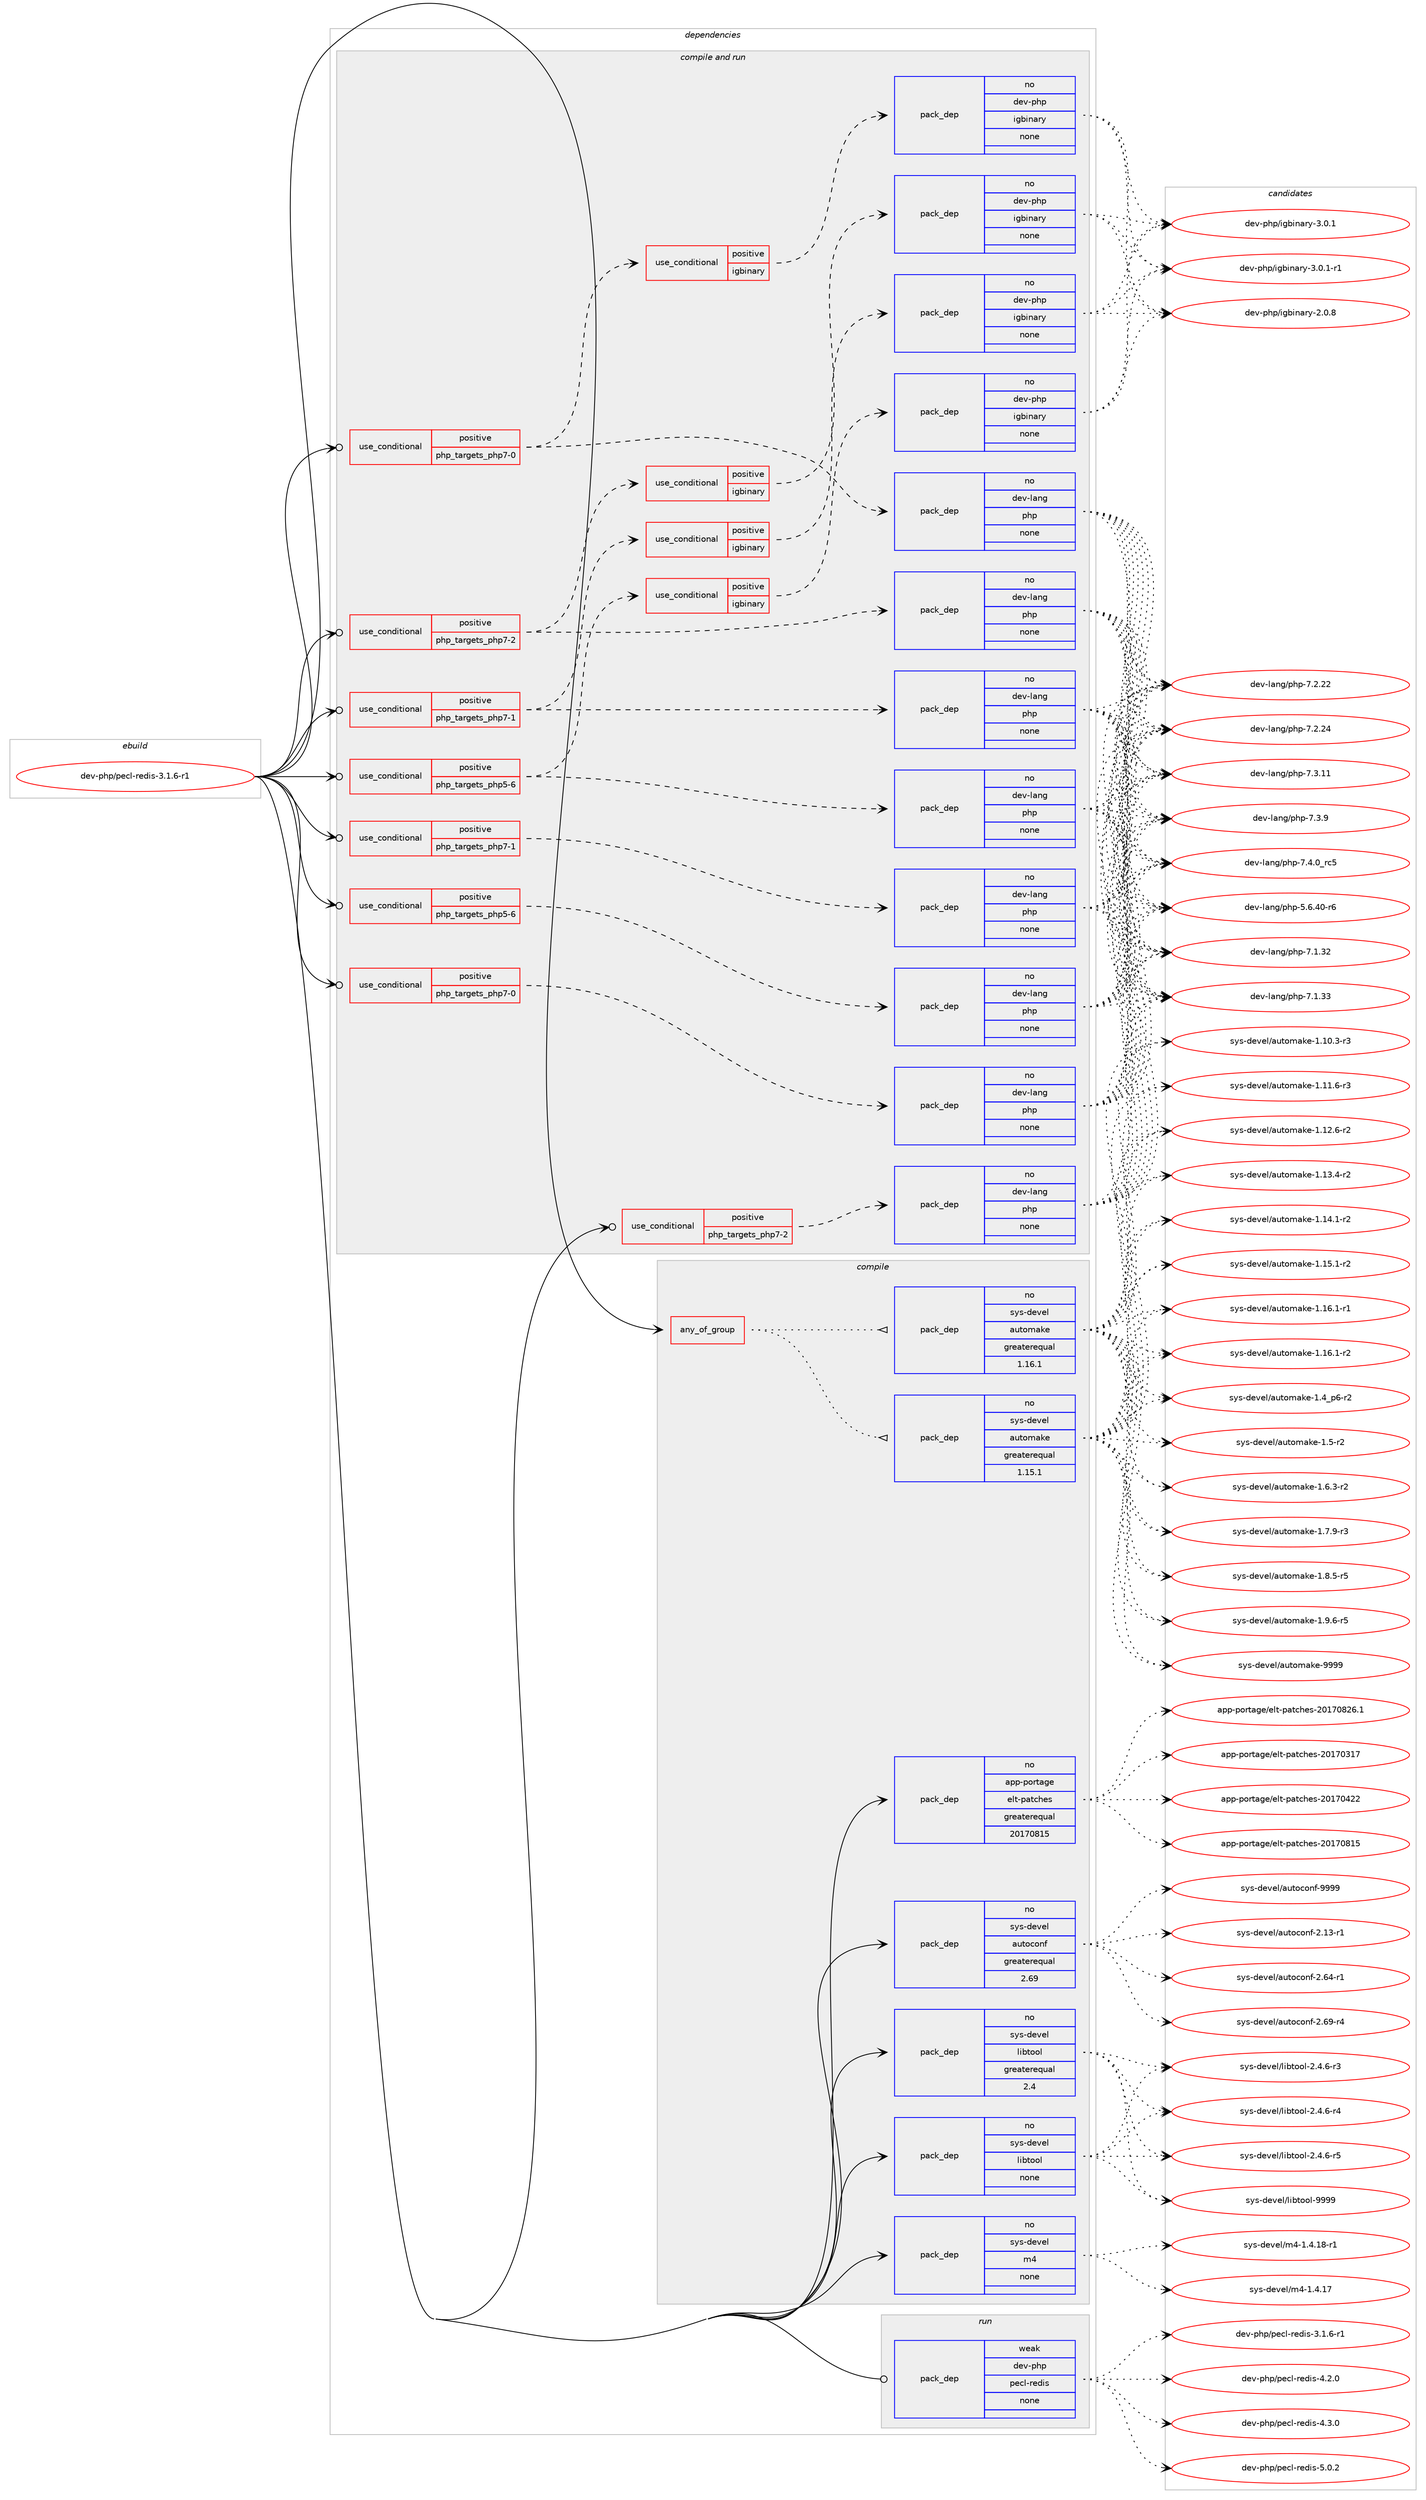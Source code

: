digraph prolog {

# *************
# Graph options
# *************

newrank=true;
concentrate=true;
compound=true;
graph [rankdir=LR,fontname=Helvetica,fontsize=10,ranksep=1.5];#, ranksep=2.5, nodesep=0.2];
edge  [arrowhead=vee];
node  [fontname=Helvetica,fontsize=10];

# **********
# The ebuild
# **********

subgraph cluster_leftcol {
color=gray;
rank=same;
label=<<i>ebuild</i>>;
id [label="dev-php/pecl-redis-3.1.6-r1", color=red, width=4, href="../dev-php/pecl-redis-3.1.6-r1.svg"];
}

# ****************
# The dependencies
# ****************

subgraph cluster_midcol {
color=gray;
label=<<i>dependencies</i>>;
subgraph cluster_compile {
fillcolor="#eeeeee";
style=filled;
label=<<i>compile</i>>;
subgraph any11368 {
dependency590952 [label=<<TABLE BORDER="0" CELLBORDER="1" CELLSPACING="0" CELLPADDING="4"><TR><TD CELLPADDING="10">any_of_group</TD></TR></TABLE>>, shape=none, color=red];subgraph pack444050 {
dependency590953 [label=<<TABLE BORDER="0" CELLBORDER="1" CELLSPACING="0" CELLPADDING="4" WIDTH="220"><TR><TD ROWSPAN="6" CELLPADDING="30">pack_dep</TD></TR><TR><TD WIDTH="110">no</TD></TR><TR><TD>sys-devel</TD></TR><TR><TD>automake</TD></TR><TR><TD>greaterequal</TD></TR><TR><TD>1.16.1</TD></TR></TABLE>>, shape=none, color=blue];
}
dependency590952:e -> dependency590953:w [weight=20,style="dotted",arrowhead="oinv"];
subgraph pack444051 {
dependency590954 [label=<<TABLE BORDER="0" CELLBORDER="1" CELLSPACING="0" CELLPADDING="4" WIDTH="220"><TR><TD ROWSPAN="6" CELLPADDING="30">pack_dep</TD></TR><TR><TD WIDTH="110">no</TD></TR><TR><TD>sys-devel</TD></TR><TR><TD>automake</TD></TR><TR><TD>greaterequal</TD></TR><TR><TD>1.15.1</TD></TR></TABLE>>, shape=none, color=blue];
}
dependency590952:e -> dependency590954:w [weight=20,style="dotted",arrowhead="oinv"];
}
id:e -> dependency590952:w [weight=20,style="solid",arrowhead="vee"];
subgraph pack444052 {
dependency590955 [label=<<TABLE BORDER="0" CELLBORDER="1" CELLSPACING="0" CELLPADDING="4" WIDTH="220"><TR><TD ROWSPAN="6" CELLPADDING="30">pack_dep</TD></TR><TR><TD WIDTH="110">no</TD></TR><TR><TD>app-portage</TD></TR><TR><TD>elt-patches</TD></TR><TR><TD>greaterequal</TD></TR><TR><TD>20170815</TD></TR></TABLE>>, shape=none, color=blue];
}
id:e -> dependency590955:w [weight=20,style="solid",arrowhead="vee"];
subgraph pack444053 {
dependency590956 [label=<<TABLE BORDER="0" CELLBORDER="1" CELLSPACING="0" CELLPADDING="4" WIDTH="220"><TR><TD ROWSPAN="6" CELLPADDING="30">pack_dep</TD></TR><TR><TD WIDTH="110">no</TD></TR><TR><TD>sys-devel</TD></TR><TR><TD>autoconf</TD></TR><TR><TD>greaterequal</TD></TR><TR><TD>2.69</TD></TR></TABLE>>, shape=none, color=blue];
}
id:e -> dependency590956:w [weight=20,style="solid",arrowhead="vee"];
subgraph pack444054 {
dependency590957 [label=<<TABLE BORDER="0" CELLBORDER="1" CELLSPACING="0" CELLPADDING="4" WIDTH="220"><TR><TD ROWSPAN="6" CELLPADDING="30">pack_dep</TD></TR><TR><TD WIDTH="110">no</TD></TR><TR><TD>sys-devel</TD></TR><TR><TD>libtool</TD></TR><TR><TD>greaterequal</TD></TR><TR><TD>2.4</TD></TR></TABLE>>, shape=none, color=blue];
}
id:e -> dependency590957:w [weight=20,style="solid",arrowhead="vee"];
subgraph pack444055 {
dependency590958 [label=<<TABLE BORDER="0" CELLBORDER="1" CELLSPACING="0" CELLPADDING="4" WIDTH="220"><TR><TD ROWSPAN="6" CELLPADDING="30">pack_dep</TD></TR><TR><TD WIDTH="110">no</TD></TR><TR><TD>sys-devel</TD></TR><TR><TD>libtool</TD></TR><TR><TD>none</TD></TR><TR><TD></TD></TR></TABLE>>, shape=none, color=blue];
}
id:e -> dependency590958:w [weight=20,style="solid",arrowhead="vee"];
subgraph pack444056 {
dependency590959 [label=<<TABLE BORDER="0" CELLBORDER="1" CELLSPACING="0" CELLPADDING="4" WIDTH="220"><TR><TD ROWSPAN="6" CELLPADDING="30">pack_dep</TD></TR><TR><TD WIDTH="110">no</TD></TR><TR><TD>sys-devel</TD></TR><TR><TD>m4</TD></TR><TR><TD>none</TD></TR><TR><TD></TD></TR></TABLE>>, shape=none, color=blue];
}
id:e -> dependency590959:w [weight=20,style="solid",arrowhead="vee"];
}
subgraph cluster_compileandrun {
fillcolor="#eeeeee";
style=filled;
label=<<i>compile and run</i>>;
subgraph cond135169 {
dependency590960 [label=<<TABLE BORDER="0" CELLBORDER="1" CELLSPACING="0" CELLPADDING="4"><TR><TD ROWSPAN="3" CELLPADDING="10">use_conditional</TD></TR><TR><TD>positive</TD></TR><TR><TD>php_targets_php5-6</TD></TR></TABLE>>, shape=none, color=red];
subgraph pack444057 {
dependency590961 [label=<<TABLE BORDER="0" CELLBORDER="1" CELLSPACING="0" CELLPADDING="4" WIDTH="220"><TR><TD ROWSPAN="6" CELLPADDING="30">pack_dep</TD></TR><TR><TD WIDTH="110">no</TD></TR><TR><TD>dev-lang</TD></TR><TR><TD>php</TD></TR><TR><TD>none</TD></TR><TR><TD></TD></TR></TABLE>>, shape=none, color=blue];
}
dependency590960:e -> dependency590961:w [weight=20,style="dashed",arrowhead="vee"];
}
id:e -> dependency590960:w [weight=20,style="solid",arrowhead="odotvee"];
subgraph cond135170 {
dependency590962 [label=<<TABLE BORDER="0" CELLBORDER="1" CELLSPACING="0" CELLPADDING="4"><TR><TD ROWSPAN="3" CELLPADDING="10">use_conditional</TD></TR><TR><TD>positive</TD></TR><TR><TD>php_targets_php5-6</TD></TR></TABLE>>, shape=none, color=red];
subgraph pack444058 {
dependency590963 [label=<<TABLE BORDER="0" CELLBORDER="1" CELLSPACING="0" CELLPADDING="4" WIDTH="220"><TR><TD ROWSPAN="6" CELLPADDING="30">pack_dep</TD></TR><TR><TD WIDTH="110">no</TD></TR><TR><TD>dev-lang</TD></TR><TR><TD>php</TD></TR><TR><TD>none</TD></TR><TR><TD></TD></TR></TABLE>>, shape=none, color=blue];
}
dependency590962:e -> dependency590963:w [weight=20,style="dashed",arrowhead="vee"];
subgraph cond135171 {
dependency590964 [label=<<TABLE BORDER="0" CELLBORDER="1" CELLSPACING="0" CELLPADDING="4"><TR><TD ROWSPAN="3" CELLPADDING="10">use_conditional</TD></TR><TR><TD>positive</TD></TR><TR><TD>igbinary</TD></TR></TABLE>>, shape=none, color=red];
subgraph pack444059 {
dependency590965 [label=<<TABLE BORDER="0" CELLBORDER="1" CELLSPACING="0" CELLPADDING="4" WIDTH="220"><TR><TD ROWSPAN="6" CELLPADDING="30">pack_dep</TD></TR><TR><TD WIDTH="110">no</TD></TR><TR><TD>dev-php</TD></TR><TR><TD>igbinary</TD></TR><TR><TD>none</TD></TR><TR><TD></TD></TR></TABLE>>, shape=none, color=blue];
}
dependency590964:e -> dependency590965:w [weight=20,style="dashed",arrowhead="vee"];
}
dependency590962:e -> dependency590964:w [weight=20,style="dashed",arrowhead="vee"];
}
id:e -> dependency590962:w [weight=20,style="solid",arrowhead="odotvee"];
subgraph cond135172 {
dependency590966 [label=<<TABLE BORDER="0" CELLBORDER="1" CELLSPACING="0" CELLPADDING="4"><TR><TD ROWSPAN="3" CELLPADDING="10">use_conditional</TD></TR><TR><TD>positive</TD></TR><TR><TD>php_targets_php7-0</TD></TR></TABLE>>, shape=none, color=red];
subgraph pack444060 {
dependency590967 [label=<<TABLE BORDER="0" CELLBORDER="1" CELLSPACING="0" CELLPADDING="4" WIDTH="220"><TR><TD ROWSPAN="6" CELLPADDING="30">pack_dep</TD></TR><TR><TD WIDTH="110">no</TD></TR><TR><TD>dev-lang</TD></TR><TR><TD>php</TD></TR><TR><TD>none</TD></TR><TR><TD></TD></TR></TABLE>>, shape=none, color=blue];
}
dependency590966:e -> dependency590967:w [weight=20,style="dashed",arrowhead="vee"];
}
id:e -> dependency590966:w [weight=20,style="solid",arrowhead="odotvee"];
subgraph cond135173 {
dependency590968 [label=<<TABLE BORDER="0" CELLBORDER="1" CELLSPACING="0" CELLPADDING="4"><TR><TD ROWSPAN="3" CELLPADDING="10">use_conditional</TD></TR><TR><TD>positive</TD></TR><TR><TD>php_targets_php7-0</TD></TR></TABLE>>, shape=none, color=red];
subgraph pack444061 {
dependency590969 [label=<<TABLE BORDER="0" CELLBORDER="1" CELLSPACING="0" CELLPADDING="4" WIDTH="220"><TR><TD ROWSPAN="6" CELLPADDING="30">pack_dep</TD></TR><TR><TD WIDTH="110">no</TD></TR><TR><TD>dev-lang</TD></TR><TR><TD>php</TD></TR><TR><TD>none</TD></TR><TR><TD></TD></TR></TABLE>>, shape=none, color=blue];
}
dependency590968:e -> dependency590969:w [weight=20,style="dashed",arrowhead="vee"];
subgraph cond135174 {
dependency590970 [label=<<TABLE BORDER="0" CELLBORDER="1" CELLSPACING="0" CELLPADDING="4"><TR><TD ROWSPAN="3" CELLPADDING="10">use_conditional</TD></TR><TR><TD>positive</TD></TR><TR><TD>igbinary</TD></TR></TABLE>>, shape=none, color=red];
subgraph pack444062 {
dependency590971 [label=<<TABLE BORDER="0" CELLBORDER="1" CELLSPACING="0" CELLPADDING="4" WIDTH="220"><TR><TD ROWSPAN="6" CELLPADDING="30">pack_dep</TD></TR><TR><TD WIDTH="110">no</TD></TR><TR><TD>dev-php</TD></TR><TR><TD>igbinary</TD></TR><TR><TD>none</TD></TR><TR><TD></TD></TR></TABLE>>, shape=none, color=blue];
}
dependency590970:e -> dependency590971:w [weight=20,style="dashed",arrowhead="vee"];
}
dependency590968:e -> dependency590970:w [weight=20,style="dashed",arrowhead="vee"];
}
id:e -> dependency590968:w [weight=20,style="solid",arrowhead="odotvee"];
subgraph cond135175 {
dependency590972 [label=<<TABLE BORDER="0" CELLBORDER="1" CELLSPACING="0" CELLPADDING="4"><TR><TD ROWSPAN="3" CELLPADDING="10">use_conditional</TD></TR><TR><TD>positive</TD></TR><TR><TD>php_targets_php7-1</TD></TR></TABLE>>, shape=none, color=red];
subgraph pack444063 {
dependency590973 [label=<<TABLE BORDER="0" CELLBORDER="1" CELLSPACING="0" CELLPADDING="4" WIDTH="220"><TR><TD ROWSPAN="6" CELLPADDING="30">pack_dep</TD></TR><TR><TD WIDTH="110">no</TD></TR><TR><TD>dev-lang</TD></TR><TR><TD>php</TD></TR><TR><TD>none</TD></TR><TR><TD></TD></TR></TABLE>>, shape=none, color=blue];
}
dependency590972:e -> dependency590973:w [weight=20,style="dashed",arrowhead="vee"];
}
id:e -> dependency590972:w [weight=20,style="solid",arrowhead="odotvee"];
subgraph cond135176 {
dependency590974 [label=<<TABLE BORDER="0" CELLBORDER="1" CELLSPACING="0" CELLPADDING="4"><TR><TD ROWSPAN="3" CELLPADDING="10">use_conditional</TD></TR><TR><TD>positive</TD></TR><TR><TD>php_targets_php7-1</TD></TR></TABLE>>, shape=none, color=red];
subgraph pack444064 {
dependency590975 [label=<<TABLE BORDER="0" CELLBORDER="1" CELLSPACING="0" CELLPADDING="4" WIDTH="220"><TR><TD ROWSPAN="6" CELLPADDING="30">pack_dep</TD></TR><TR><TD WIDTH="110">no</TD></TR><TR><TD>dev-lang</TD></TR><TR><TD>php</TD></TR><TR><TD>none</TD></TR><TR><TD></TD></TR></TABLE>>, shape=none, color=blue];
}
dependency590974:e -> dependency590975:w [weight=20,style="dashed",arrowhead="vee"];
subgraph cond135177 {
dependency590976 [label=<<TABLE BORDER="0" CELLBORDER="1" CELLSPACING="0" CELLPADDING="4"><TR><TD ROWSPAN="3" CELLPADDING="10">use_conditional</TD></TR><TR><TD>positive</TD></TR><TR><TD>igbinary</TD></TR></TABLE>>, shape=none, color=red];
subgraph pack444065 {
dependency590977 [label=<<TABLE BORDER="0" CELLBORDER="1" CELLSPACING="0" CELLPADDING="4" WIDTH="220"><TR><TD ROWSPAN="6" CELLPADDING="30">pack_dep</TD></TR><TR><TD WIDTH="110">no</TD></TR><TR><TD>dev-php</TD></TR><TR><TD>igbinary</TD></TR><TR><TD>none</TD></TR><TR><TD></TD></TR></TABLE>>, shape=none, color=blue];
}
dependency590976:e -> dependency590977:w [weight=20,style="dashed",arrowhead="vee"];
}
dependency590974:e -> dependency590976:w [weight=20,style="dashed",arrowhead="vee"];
}
id:e -> dependency590974:w [weight=20,style="solid",arrowhead="odotvee"];
subgraph cond135178 {
dependency590978 [label=<<TABLE BORDER="0" CELLBORDER="1" CELLSPACING="0" CELLPADDING="4"><TR><TD ROWSPAN="3" CELLPADDING="10">use_conditional</TD></TR><TR><TD>positive</TD></TR><TR><TD>php_targets_php7-2</TD></TR></TABLE>>, shape=none, color=red];
subgraph pack444066 {
dependency590979 [label=<<TABLE BORDER="0" CELLBORDER="1" CELLSPACING="0" CELLPADDING="4" WIDTH="220"><TR><TD ROWSPAN="6" CELLPADDING="30">pack_dep</TD></TR><TR><TD WIDTH="110">no</TD></TR><TR><TD>dev-lang</TD></TR><TR><TD>php</TD></TR><TR><TD>none</TD></TR><TR><TD></TD></TR></TABLE>>, shape=none, color=blue];
}
dependency590978:e -> dependency590979:w [weight=20,style="dashed",arrowhead="vee"];
}
id:e -> dependency590978:w [weight=20,style="solid",arrowhead="odotvee"];
subgraph cond135179 {
dependency590980 [label=<<TABLE BORDER="0" CELLBORDER="1" CELLSPACING="0" CELLPADDING="4"><TR><TD ROWSPAN="3" CELLPADDING="10">use_conditional</TD></TR><TR><TD>positive</TD></TR><TR><TD>php_targets_php7-2</TD></TR></TABLE>>, shape=none, color=red];
subgraph pack444067 {
dependency590981 [label=<<TABLE BORDER="0" CELLBORDER="1" CELLSPACING="0" CELLPADDING="4" WIDTH="220"><TR><TD ROWSPAN="6" CELLPADDING="30">pack_dep</TD></TR><TR><TD WIDTH="110">no</TD></TR><TR><TD>dev-lang</TD></TR><TR><TD>php</TD></TR><TR><TD>none</TD></TR><TR><TD></TD></TR></TABLE>>, shape=none, color=blue];
}
dependency590980:e -> dependency590981:w [weight=20,style="dashed",arrowhead="vee"];
subgraph cond135180 {
dependency590982 [label=<<TABLE BORDER="0" CELLBORDER="1" CELLSPACING="0" CELLPADDING="4"><TR><TD ROWSPAN="3" CELLPADDING="10">use_conditional</TD></TR><TR><TD>positive</TD></TR><TR><TD>igbinary</TD></TR></TABLE>>, shape=none, color=red];
subgraph pack444068 {
dependency590983 [label=<<TABLE BORDER="0" CELLBORDER="1" CELLSPACING="0" CELLPADDING="4" WIDTH="220"><TR><TD ROWSPAN="6" CELLPADDING="30">pack_dep</TD></TR><TR><TD WIDTH="110">no</TD></TR><TR><TD>dev-php</TD></TR><TR><TD>igbinary</TD></TR><TR><TD>none</TD></TR><TR><TD></TD></TR></TABLE>>, shape=none, color=blue];
}
dependency590982:e -> dependency590983:w [weight=20,style="dashed",arrowhead="vee"];
}
dependency590980:e -> dependency590982:w [weight=20,style="dashed",arrowhead="vee"];
}
id:e -> dependency590980:w [weight=20,style="solid",arrowhead="odotvee"];
}
subgraph cluster_run {
fillcolor="#eeeeee";
style=filled;
label=<<i>run</i>>;
subgraph pack444069 {
dependency590984 [label=<<TABLE BORDER="0" CELLBORDER="1" CELLSPACING="0" CELLPADDING="4" WIDTH="220"><TR><TD ROWSPAN="6" CELLPADDING="30">pack_dep</TD></TR><TR><TD WIDTH="110">weak</TD></TR><TR><TD>dev-php</TD></TR><TR><TD>pecl-redis</TD></TR><TR><TD>none</TD></TR><TR><TD></TD></TR></TABLE>>, shape=none, color=blue];
}
id:e -> dependency590984:w [weight=20,style="solid",arrowhead="odot"];
}
}

# **************
# The candidates
# **************

subgraph cluster_choices {
rank=same;
color=gray;
label=<<i>candidates</i>>;

subgraph choice444050 {
color=black;
nodesep=1;
choice11512111545100101118101108479711711611110997107101454946494846514511451 [label="sys-devel/automake-1.10.3-r3", color=red, width=4,href="../sys-devel/automake-1.10.3-r3.svg"];
choice11512111545100101118101108479711711611110997107101454946494946544511451 [label="sys-devel/automake-1.11.6-r3", color=red, width=4,href="../sys-devel/automake-1.11.6-r3.svg"];
choice11512111545100101118101108479711711611110997107101454946495046544511450 [label="sys-devel/automake-1.12.6-r2", color=red, width=4,href="../sys-devel/automake-1.12.6-r2.svg"];
choice11512111545100101118101108479711711611110997107101454946495146524511450 [label="sys-devel/automake-1.13.4-r2", color=red, width=4,href="../sys-devel/automake-1.13.4-r2.svg"];
choice11512111545100101118101108479711711611110997107101454946495246494511450 [label="sys-devel/automake-1.14.1-r2", color=red, width=4,href="../sys-devel/automake-1.14.1-r2.svg"];
choice11512111545100101118101108479711711611110997107101454946495346494511450 [label="sys-devel/automake-1.15.1-r2", color=red, width=4,href="../sys-devel/automake-1.15.1-r2.svg"];
choice11512111545100101118101108479711711611110997107101454946495446494511449 [label="sys-devel/automake-1.16.1-r1", color=red, width=4,href="../sys-devel/automake-1.16.1-r1.svg"];
choice11512111545100101118101108479711711611110997107101454946495446494511450 [label="sys-devel/automake-1.16.1-r2", color=red, width=4,href="../sys-devel/automake-1.16.1-r2.svg"];
choice115121115451001011181011084797117116111109971071014549465295112544511450 [label="sys-devel/automake-1.4_p6-r2", color=red, width=4,href="../sys-devel/automake-1.4_p6-r2.svg"];
choice11512111545100101118101108479711711611110997107101454946534511450 [label="sys-devel/automake-1.5-r2", color=red, width=4,href="../sys-devel/automake-1.5-r2.svg"];
choice115121115451001011181011084797117116111109971071014549465446514511450 [label="sys-devel/automake-1.6.3-r2", color=red, width=4,href="../sys-devel/automake-1.6.3-r2.svg"];
choice115121115451001011181011084797117116111109971071014549465546574511451 [label="sys-devel/automake-1.7.9-r3", color=red, width=4,href="../sys-devel/automake-1.7.9-r3.svg"];
choice115121115451001011181011084797117116111109971071014549465646534511453 [label="sys-devel/automake-1.8.5-r5", color=red, width=4,href="../sys-devel/automake-1.8.5-r5.svg"];
choice115121115451001011181011084797117116111109971071014549465746544511453 [label="sys-devel/automake-1.9.6-r5", color=red, width=4,href="../sys-devel/automake-1.9.6-r5.svg"];
choice115121115451001011181011084797117116111109971071014557575757 [label="sys-devel/automake-9999", color=red, width=4,href="../sys-devel/automake-9999.svg"];
dependency590953:e -> choice11512111545100101118101108479711711611110997107101454946494846514511451:w [style=dotted,weight="100"];
dependency590953:e -> choice11512111545100101118101108479711711611110997107101454946494946544511451:w [style=dotted,weight="100"];
dependency590953:e -> choice11512111545100101118101108479711711611110997107101454946495046544511450:w [style=dotted,weight="100"];
dependency590953:e -> choice11512111545100101118101108479711711611110997107101454946495146524511450:w [style=dotted,weight="100"];
dependency590953:e -> choice11512111545100101118101108479711711611110997107101454946495246494511450:w [style=dotted,weight="100"];
dependency590953:e -> choice11512111545100101118101108479711711611110997107101454946495346494511450:w [style=dotted,weight="100"];
dependency590953:e -> choice11512111545100101118101108479711711611110997107101454946495446494511449:w [style=dotted,weight="100"];
dependency590953:e -> choice11512111545100101118101108479711711611110997107101454946495446494511450:w [style=dotted,weight="100"];
dependency590953:e -> choice115121115451001011181011084797117116111109971071014549465295112544511450:w [style=dotted,weight="100"];
dependency590953:e -> choice11512111545100101118101108479711711611110997107101454946534511450:w [style=dotted,weight="100"];
dependency590953:e -> choice115121115451001011181011084797117116111109971071014549465446514511450:w [style=dotted,weight="100"];
dependency590953:e -> choice115121115451001011181011084797117116111109971071014549465546574511451:w [style=dotted,weight="100"];
dependency590953:e -> choice115121115451001011181011084797117116111109971071014549465646534511453:w [style=dotted,weight="100"];
dependency590953:e -> choice115121115451001011181011084797117116111109971071014549465746544511453:w [style=dotted,weight="100"];
dependency590953:e -> choice115121115451001011181011084797117116111109971071014557575757:w [style=dotted,weight="100"];
}
subgraph choice444051 {
color=black;
nodesep=1;
choice11512111545100101118101108479711711611110997107101454946494846514511451 [label="sys-devel/automake-1.10.3-r3", color=red, width=4,href="../sys-devel/automake-1.10.3-r3.svg"];
choice11512111545100101118101108479711711611110997107101454946494946544511451 [label="sys-devel/automake-1.11.6-r3", color=red, width=4,href="../sys-devel/automake-1.11.6-r3.svg"];
choice11512111545100101118101108479711711611110997107101454946495046544511450 [label="sys-devel/automake-1.12.6-r2", color=red, width=4,href="../sys-devel/automake-1.12.6-r2.svg"];
choice11512111545100101118101108479711711611110997107101454946495146524511450 [label="sys-devel/automake-1.13.4-r2", color=red, width=4,href="../sys-devel/automake-1.13.4-r2.svg"];
choice11512111545100101118101108479711711611110997107101454946495246494511450 [label="sys-devel/automake-1.14.1-r2", color=red, width=4,href="../sys-devel/automake-1.14.1-r2.svg"];
choice11512111545100101118101108479711711611110997107101454946495346494511450 [label="sys-devel/automake-1.15.1-r2", color=red, width=4,href="../sys-devel/automake-1.15.1-r2.svg"];
choice11512111545100101118101108479711711611110997107101454946495446494511449 [label="sys-devel/automake-1.16.1-r1", color=red, width=4,href="../sys-devel/automake-1.16.1-r1.svg"];
choice11512111545100101118101108479711711611110997107101454946495446494511450 [label="sys-devel/automake-1.16.1-r2", color=red, width=4,href="../sys-devel/automake-1.16.1-r2.svg"];
choice115121115451001011181011084797117116111109971071014549465295112544511450 [label="sys-devel/automake-1.4_p6-r2", color=red, width=4,href="../sys-devel/automake-1.4_p6-r2.svg"];
choice11512111545100101118101108479711711611110997107101454946534511450 [label="sys-devel/automake-1.5-r2", color=red, width=4,href="../sys-devel/automake-1.5-r2.svg"];
choice115121115451001011181011084797117116111109971071014549465446514511450 [label="sys-devel/automake-1.6.3-r2", color=red, width=4,href="../sys-devel/automake-1.6.3-r2.svg"];
choice115121115451001011181011084797117116111109971071014549465546574511451 [label="sys-devel/automake-1.7.9-r3", color=red, width=4,href="../sys-devel/automake-1.7.9-r3.svg"];
choice115121115451001011181011084797117116111109971071014549465646534511453 [label="sys-devel/automake-1.8.5-r5", color=red, width=4,href="../sys-devel/automake-1.8.5-r5.svg"];
choice115121115451001011181011084797117116111109971071014549465746544511453 [label="sys-devel/automake-1.9.6-r5", color=red, width=4,href="../sys-devel/automake-1.9.6-r5.svg"];
choice115121115451001011181011084797117116111109971071014557575757 [label="sys-devel/automake-9999", color=red, width=4,href="../sys-devel/automake-9999.svg"];
dependency590954:e -> choice11512111545100101118101108479711711611110997107101454946494846514511451:w [style=dotted,weight="100"];
dependency590954:e -> choice11512111545100101118101108479711711611110997107101454946494946544511451:w [style=dotted,weight="100"];
dependency590954:e -> choice11512111545100101118101108479711711611110997107101454946495046544511450:w [style=dotted,weight="100"];
dependency590954:e -> choice11512111545100101118101108479711711611110997107101454946495146524511450:w [style=dotted,weight="100"];
dependency590954:e -> choice11512111545100101118101108479711711611110997107101454946495246494511450:w [style=dotted,weight="100"];
dependency590954:e -> choice11512111545100101118101108479711711611110997107101454946495346494511450:w [style=dotted,weight="100"];
dependency590954:e -> choice11512111545100101118101108479711711611110997107101454946495446494511449:w [style=dotted,weight="100"];
dependency590954:e -> choice11512111545100101118101108479711711611110997107101454946495446494511450:w [style=dotted,weight="100"];
dependency590954:e -> choice115121115451001011181011084797117116111109971071014549465295112544511450:w [style=dotted,weight="100"];
dependency590954:e -> choice11512111545100101118101108479711711611110997107101454946534511450:w [style=dotted,weight="100"];
dependency590954:e -> choice115121115451001011181011084797117116111109971071014549465446514511450:w [style=dotted,weight="100"];
dependency590954:e -> choice115121115451001011181011084797117116111109971071014549465546574511451:w [style=dotted,weight="100"];
dependency590954:e -> choice115121115451001011181011084797117116111109971071014549465646534511453:w [style=dotted,weight="100"];
dependency590954:e -> choice115121115451001011181011084797117116111109971071014549465746544511453:w [style=dotted,weight="100"];
dependency590954:e -> choice115121115451001011181011084797117116111109971071014557575757:w [style=dotted,weight="100"];
}
subgraph choice444052 {
color=black;
nodesep=1;
choice97112112451121111141169710310147101108116451129711699104101115455048495548514955 [label="app-portage/elt-patches-20170317", color=red, width=4,href="../app-portage/elt-patches-20170317.svg"];
choice97112112451121111141169710310147101108116451129711699104101115455048495548525050 [label="app-portage/elt-patches-20170422", color=red, width=4,href="../app-portage/elt-patches-20170422.svg"];
choice97112112451121111141169710310147101108116451129711699104101115455048495548564953 [label="app-portage/elt-patches-20170815", color=red, width=4,href="../app-portage/elt-patches-20170815.svg"];
choice971121124511211111411697103101471011081164511297116991041011154550484955485650544649 [label="app-portage/elt-patches-20170826.1", color=red, width=4,href="../app-portage/elt-patches-20170826.1.svg"];
dependency590955:e -> choice97112112451121111141169710310147101108116451129711699104101115455048495548514955:w [style=dotted,weight="100"];
dependency590955:e -> choice97112112451121111141169710310147101108116451129711699104101115455048495548525050:w [style=dotted,weight="100"];
dependency590955:e -> choice97112112451121111141169710310147101108116451129711699104101115455048495548564953:w [style=dotted,weight="100"];
dependency590955:e -> choice971121124511211111411697103101471011081164511297116991041011154550484955485650544649:w [style=dotted,weight="100"];
}
subgraph choice444053 {
color=black;
nodesep=1;
choice1151211154510010111810110847971171161119911111010245504649514511449 [label="sys-devel/autoconf-2.13-r1", color=red, width=4,href="../sys-devel/autoconf-2.13-r1.svg"];
choice1151211154510010111810110847971171161119911111010245504654524511449 [label="sys-devel/autoconf-2.64-r1", color=red, width=4,href="../sys-devel/autoconf-2.64-r1.svg"];
choice1151211154510010111810110847971171161119911111010245504654574511452 [label="sys-devel/autoconf-2.69-r4", color=red, width=4,href="../sys-devel/autoconf-2.69-r4.svg"];
choice115121115451001011181011084797117116111991111101024557575757 [label="sys-devel/autoconf-9999", color=red, width=4,href="../sys-devel/autoconf-9999.svg"];
dependency590956:e -> choice1151211154510010111810110847971171161119911111010245504649514511449:w [style=dotted,weight="100"];
dependency590956:e -> choice1151211154510010111810110847971171161119911111010245504654524511449:w [style=dotted,weight="100"];
dependency590956:e -> choice1151211154510010111810110847971171161119911111010245504654574511452:w [style=dotted,weight="100"];
dependency590956:e -> choice115121115451001011181011084797117116111991111101024557575757:w [style=dotted,weight="100"];
}
subgraph choice444054 {
color=black;
nodesep=1;
choice1151211154510010111810110847108105981161111111084550465246544511451 [label="sys-devel/libtool-2.4.6-r3", color=red, width=4,href="../sys-devel/libtool-2.4.6-r3.svg"];
choice1151211154510010111810110847108105981161111111084550465246544511452 [label="sys-devel/libtool-2.4.6-r4", color=red, width=4,href="../sys-devel/libtool-2.4.6-r4.svg"];
choice1151211154510010111810110847108105981161111111084550465246544511453 [label="sys-devel/libtool-2.4.6-r5", color=red, width=4,href="../sys-devel/libtool-2.4.6-r5.svg"];
choice1151211154510010111810110847108105981161111111084557575757 [label="sys-devel/libtool-9999", color=red, width=4,href="../sys-devel/libtool-9999.svg"];
dependency590957:e -> choice1151211154510010111810110847108105981161111111084550465246544511451:w [style=dotted,weight="100"];
dependency590957:e -> choice1151211154510010111810110847108105981161111111084550465246544511452:w [style=dotted,weight="100"];
dependency590957:e -> choice1151211154510010111810110847108105981161111111084550465246544511453:w [style=dotted,weight="100"];
dependency590957:e -> choice1151211154510010111810110847108105981161111111084557575757:w [style=dotted,weight="100"];
}
subgraph choice444055 {
color=black;
nodesep=1;
choice1151211154510010111810110847108105981161111111084550465246544511451 [label="sys-devel/libtool-2.4.6-r3", color=red, width=4,href="../sys-devel/libtool-2.4.6-r3.svg"];
choice1151211154510010111810110847108105981161111111084550465246544511452 [label="sys-devel/libtool-2.4.6-r4", color=red, width=4,href="../sys-devel/libtool-2.4.6-r4.svg"];
choice1151211154510010111810110847108105981161111111084550465246544511453 [label="sys-devel/libtool-2.4.6-r5", color=red, width=4,href="../sys-devel/libtool-2.4.6-r5.svg"];
choice1151211154510010111810110847108105981161111111084557575757 [label="sys-devel/libtool-9999", color=red, width=4,href="../sys-devel/libtool-9999.svg"];
dependency590958:e -> choice1151211154510010111810110847108105981161111111084550465246544511451:w [style=dotted,weight="100"];
dependency590958:e -> choice1151211154510010111810110847108105981161111111084550465246544511452:w [style=dotted,weight="100"];
dependency590958:e -> choice1151211154510010111810110847108105981161111111084550465246544511453:w [style=dotted,weight="100"];
dependency590958:e -> choice1151211154510010111810110847108105981161111111084557575757:w [style=dotted,weight="100"];
}
subgraph choice444056 {
color=black;
nodesep=1;
choice11512111545100101118101108471095245494652464955 [label="sys-devel/m4-1.4.17", color=red, width=4,href="../sys-devel/m4-1.4.17.svg"];
choice115121115451001011181011084710952454946524649564511449 [label="sys-devel/m4-1.4.18-r1", color=red, width=4,href="../sys-devel/m4-1.4.18-r1.svg"];
dependency590959:e -> choice11512111545100101118101108471095245494652464955:w [style=dotted,weight="100"];
dependency590959:e -> choice115121115451001011181011084710952454946524649564511449:w [style=dotted,weight="100"];
}
subgraph choice444057 {
color=black;
nodesep=1;
choice100101118451089711010347112104112455346544652484511454 [label="dev-lang/php-5.6.40-r6", color=red, width=4,href="../dev-lang/php-5.6.40-r6.svg"];
choice10010111845108971101034711210411245554649465150 [label="dev-lang/php-7.1.32", color=red, width=4,href="../dev-lang/php-7.1.32.svg"];
choice10010111845108971101034711210411245554649465151 [label="dev-lang/php-7.1.33", color=red, width=4,href="../dev-lang/php-7.1.33.svg"];
choice10010111845108971101034711210411245554650465050 [label="dev-lang/php-7.2.22", color=red, width=4,href="../dev-lang/php-7.2.22.svg"];
choice10010111845108971101034711210411245554650465052 [label="dev-lang/php-7.2.24", color=red, width=4,href="../dev-lang/php-7.2.24.svg"];
choice10010111845108971101034711210411245554651464949 [label="dev-lang/php-7.3.11", color=red, width=4,href="../dev-lang/php-7.3.11.svg"];
choice100101118451089711010347112104112455546514657 [label="dev-lang/php-7.3.9", color=red, width=4,href="../dev-lang/php-7.3.9.svg"];
choice100101118451089711010347112104112455546524648951149953 [label="dev-lang/php-7.4.0_rc5", color=red, width=4,href="../dev-lang/php-7.4.0_rc5.svg"];
dependency590961:e -> choice100101118451089711010347112104112455346544652484511454:w [style=dotted,weight="100"];
dependency590961:e -> choice10010111845108971101034711210411245554649465150:w [style=dotted,weight="100"];
dependency590961:e -> choice10010111845108971101034711210411245554649465151:w [style=dotted,weight="100"];
dependency590961:e -> choice10010111845108971101034711210411245554650465050:w [style=dotted,weight="100"];
dependency590961:e -> choice10010111845108971101034711210411245554650465052:w [style=dotted,weight="100"];
dependency590961:e -> choice10010111845108971101034711210411245554651464949:w [style=dotted,weight="100"];
dependency590961:e -> choice100101118451089711010347112104112455546514657:w [style=dotted,weight="100"];
dependency590961:e -> choice100101118451089711010347112104112455546524648951149953:w [style=dotted,weight="100"];
}
subgraph choice444058 {
color=black;
nodesep=1;
choice100101118451089711010347112104112455346544652484511454 [label="dev-lang/php-5.6.40-r6", color=red, width=4,href="../dev-lang/php-5.6.40-r6.svg"];
choice10010111845108971101034711210411245554649465150 [label="dev-lang/php-7.1.32", color=red, width=4,href="../dev-lang/php-7.1.32.svg"];
choice10010111845108971101034711210411245554649465151 [label="dev-lang/php-7.1.33", color=red, width=4,href="../dev-lang/php-7.1.33.svg"];
choice10010111845108971101034711210411245554650465050 [label="dev-lang/php-7.2.22", color=red, width=4,href="../dev-lang/php-7.2.22.svg"];
choice10010111845108971101034711210411245554650465052 [label="dev-lang/php-7.2.24", color=red, width=4,href="../dev-lang/php-7.2.24.svg"];
choice10010111845108971101034711210411245554651464949 [label="dev-lang/php-7.3.11", color=red, width=4,href="../dev-lang/php-7.3.11.svg"];
choice100101118451089711010347112104112455546514657 [label="dev-lang/php-7.3.9", color=red, width=4,href="../dev-lang/php-7.3.9.svg"];
choice100101118451089711010347112104112455546524648951149953 [label="dev-lang/php-7.4.0_rc5", color=red, width=4,href="../dev-lang/php-7.4.0_rc5.svg"];
dependency590963:e -> choice100101118451089711010347112104112455346544652484511454:w [style=dotted,weight="100"];
dependency590963:e -> choice10010111845108971101034711210411245554649465150:w [style=dotted,weight="100"];
dependency590963:e -> choice10010111845108971101034711210411245554649465151:w [style=dotted,weight="100"];
dependency590963:e -> choice10010111845108971101034711210411245554650465050:w [style=dotted,weight="100"];
dependency590963:e -> choice10010111845108971101034711210411245554650465052:w [style=dotted,weight="100"];
dependency590963:e -> choice10010111845108971101034711210411245554651464949:w [style=dotted,weight="100"];
dependency590963:e -> choice100101118451089711010347112104112455546514657:w [style=dotted,weight="100"];
dependency590963:e -> choice100101118451089711010347112104112455546524648951149953:w [style=dotted,weight="100"];
}
subgraph choice444059 {
color=black;
nodesep=1;
choice10010111845112104112471051039810511097114121455046484656 [label="dev-php/igbinary-2.0.8", color=red, width=4,href="../dev-php/igbinary-2.0.8.svg"];
choice10010111845112104112471051039810511097114121455146484649 [label="dev-php/igbinary-3.0.1", color=red, width=4,href="../dev-php/igbinary-3.0.1.svg"];
choice100101118451121041124710510398105110971141214551464846494511449 [label="dev-php/igbinary-3.0.1-r1", color=red, width=4,href="../dev-php/igbinary-3.0.1-r1.svg"];
dependency590965:e -> choice10010111845112104112471051039810511097114121455046484656:w [style=dotted,weight="100"];
dependency590965:e -> choice10010111845112104112471051039810511097114121455146484649:w [style=dotted,weight="100"];
dependency590965:e -> choice100101118451121041124710510398105110971141214551464846494511449:w [style=dotted,weight="100"];
}
subgraph choice444060 {
color=black;
nodesep=1;
choice100101118451089711010347112104112455346544652484511454 [label="dev-lang/php-5.6.40-r6", color=red, width=4,href="../dev-lang/php-5.6.40-r6.svg"];
choice10010111845108971101034711210411245554649465150 [label="dev-lang/php-7.1.32", color=red, width=4,href="../dev-lang/php-7.1.32.svg"];
choice10010111845108971101034711210411245554649465151 [label="dev-lang/php-7.1.33", color=red, width=4,href="../dev-lang/php-7.1.33.svg"];
choice10010111845108971101034711210411245554650465050 [label="dev-lang/php-7.2.22", color=red, width=4,href="../dev-lang/php-7.2.22.svg"];
choice10010111845108971101034711210411245554650465052 [label="dev-lang/php-7.2.24", color=red, width=4,href="../dev-lang/php-7.2.24.svg"];
choice10010111845108971101034711210411245554651464949 [label="dev-lang/php-7.3.11", color=red, width=4,href="../dev-lang/php-7.3.11.svg"];
choice100101118451089711010347112104112455546514657 [label="dev-lang/php-7.3.9", color=red, width=4,href="../dev-lang/php-7.3.9.svg"];
choice100101118451089711010347112104112455546524648951149953 [label="dev-lang/php-7.4.0_rc5", color=red, width=4,href="../dev-lang/php-7.4.0_rc5.svg"];
dependency590967:e -> choice100101118451089711010347112104112455346544652484511454:w [style=dotted,weight="100"];
dependency590967:e -> choice10010111845108971101034711210411245554649465150:w [style=dotted,weight="100"];
dependency590967:e -> choice10010111845108971101034711210411245554649465151:w [style=dotted,weight="100"];
dependency590967:e -> choice10010111845108971101034711210411245554650465050:w [style=dotted,weight="100"];
dependency590967:e -> choice10010111845108971101034711210411245554650465052:w [style=dotted,weight="100"];
dependency590967:e -> choice10010111845108971101034711210411245554651464949:w [style=dotted,weight="100"];
dependency590967:e -> choice100101118451089711010347112104112455546514657:w [style=dotted,weight="100"];
dependency590967:e -> choice100101118451089711010347112104112455546524648951149953:w [style=dotted,weight="100"];
}
subgraph choice444061 {
color=black;
nodesep=1;
choice100101118451089711010347112104112455346544652484511454 [label="dev-lang/php-5.6.40-r6", color=red, width=4,href="../dev-lang/php-5.6.40-r6.svg"];
choice10010111845108971101034711210411245554649465150 [label="dev-lang/php-7.1.32", color=red, width=4,href="../dev-lang/php-7.1.32.svg"];
choice10010111845108971101034711210411245554649465151 [label="dev-lang/php-7.1.33", color=red, width=4,href="../dev-lang/php-7.1.33.svg"];
choice10010111845108971101034711210411245554650465050 [label="dev-lang/php-7.2.22", color=red, width=4,href="../dev-lang/php-7.2.22.svg"];
choice10010111845108971101034711210411245554650465052 [label="dev-lang/php-7.2.24", color=red, width=4,href="../dev-lang/php-7.2.24.svg"];
choice10010111845108971101034711210411245554651464949 [label="dev-lang/php-7.3.11", color=red, width=4,href="../dev-lang/php-7.3.11.svg"];
choice100101118451089711010347112104112455546514657 [label="dev-lang/php-7.3.9", color=red, width=4,href="../dev-lang/php-7.3.9.svg"];
choice100101118451089711010347112104112455546524648951149953 [label="dev-lang/php-7.4.0_rc5", color=red, width=4,href="../dev-lang/php-7.4.0_rc5.svg"];
dependency590969:e -> choice100101118451089711010347112104112455346544652484511454:w [style=dotted,weight="100"];
dependency590969:e -> choice10010111845108971101034711210411245554649465150:w [style=dotted,weight="100"];
dependency590969:e -> choice10010111845108971101034711210411245554649465151:w [style=dotted,weight="100"];
dependency590969:e -> choice10010111845108971101034711210411245554650465050:w [style=dotted,weight="100"];
dependency590969:e -> choice10010111845108971101034711210411245554650465052:w [style=dotted,weight="100"];
dependency590969:e -> choice10010111845108971101034711210411245554651464949:w [style=dotted,weight="100"];
dependency590969:e -> choice100101118451089711010347112104112455546514657:w [style=dotted,weight="100"];
dependency590969:e -> choice100101118451089711010347112104112455546524648951149953:w [style=dotted,weight="100"];
}
subgraph choice444062 {
color=black;
nodesep=1;
choice10010111845112104112471051039810511097114121455046484656 [label="dev-php/igbinary-2.0.8", color=red, width=4,href="../dev-php/igbinary-2.0.8.svg"];
choice10010111845112104112471051039810511097114121455146484649 [label="dev-php/igbinary-3.0.1", color=red, width=4,href="../dev-php/igbinary-3.0.1.svg"];
choice100101118451121041124710510398105110971141214551464846494511449 [label="dev-php/igbinary-3.0.1-r1", color=red, width=4,href="../dev-php/igbinary-3.0.1-r1.svg"];
dependency590971:e -> choice10010111845112104112471051039810511097114121455046484656:w [style=dotted,weight="100"];
dependency590971:e -> choice10010111845112104112471051039810511097114121455146484649:w [style=dotted,weight="100"];
dependency590971:e -> choice100101118451121041124710510398105110971141214551464846494511449:w [style=dotted,weight="100"];
}
subgraph choice444063 {
color=black;
nodesep=1;
choice100101118451089711010347112104112455346544652484511454 [label="dev-lang/php-5.6.40-r6", color=red, width=4,href="../dev-lang/php-5.6.40-r6.svg"];
choice10010111845108971101034711210411245554649465150 [label="dev-lang/php-7.1.32", color=red, width=4,href="../dev-lang/php-7.1.32.svg"];
choice10010111845108971101034711210411245554649465151 [label="dev-lang/php-7.1.33", color=red, width=4,href="../dev-lang/php-7.1.33.svg"];
choice10010111845108971101034711210411245554650465050 [label="dev-lang/php-7.2.22", color=red, width=4,href="../dev-lang/php-7.2.22.svg"];
choice10010111845108971101034711210411245554650465052 [label="dev-lang/php-7.2.24", color=red, width=4,href="../dev-lang/php-7.2.24.svg"];
choice10010111845108971101034711210411245554651464949 [label="dev-lang/php-7.3.11", color=red, width=4,href="../dev-lang/php-7.3.11.svg"];
choice100101118451089711010347112104112455546514657 [label="dev-lang/php-7.3.9", color=red, width=4,href="../dev-lang/php-7.3.9.svg"];
choice100101118451089711010347112104112455546524648951149953 [label="dev-lang/php-7.4.0_rc5", color=red, width=4,href="../dev-lang/php-7.4.0_rc5.svg"];
dependency590973:e -> choice100101118451089711010347112104112455346544652484511454:w [style=dotted,weight="100"];
dependency590973:e -> choice10010111845108971101034711210411245554649465150:w [style=dotted,weight="100"];
dependency590973:e -> choice10010111845108971101034711210411245554649465151:w [style=dotted,weight="100"];
dependency590973:e -> choice10010111845108971101034711210411245554650465050:w [style=dotted,weight="100"];
dependency590973:e -> choice10010111845108971101034711210411245554650465052:w [style=dotted,weight="100"];
dependency590973:e -> choice10010111845108971101034711210411245554651464949:w [style=dotted,weight="100"];
dependency590973:e -> choice100101118451089711010347112104112455546514657:w [style=dotted,weight="100"];
dependency590973:e -> choice100101118451089711010347112104112455546524648951149953:w [style=dotted,weight="100"];
}
subgraph choice444064 {
color=black;
nodesep=1;
choice100101118451089711010347112104112455346544652484511454 [label="dev-lang/php-5.6.40-r6", color=red, width=4,href="../dev-lang/php-5.6.40-r6.svg"];
choice10010111845108971101034711210411245554649465150 [label="dev-lang/php-7.1.32", color=red, width=4,href="../dev-lang/php-7.1.32.svg"];
choice10010111845108971101034711210411245554649465151 [label="dev-lang/php-7.1.33", color=red, width=4,href="../dev-lang/php-7.1.33.svg"];
choice10010111845108971101034711210411245554650465050 [label="dev-lang/php-7.2.22", color=red, width=4,href="../dev-lang/php-7.2.22.svg"];
choice10010111845108971101034711210411245554650465052 [label="dev-lang/php-7.2.24", color=red, width=4,href="../dev-lang/php-7.2.24.svg"];
choice10010111845108971101034711210411245554651464949 [label="dev-lang/php-7.3.11", color=red, width=4,href="../dev-lang/php-7.3.11.svg"];
choice100101118451089711010347112104112455546514657 [label="dev-lang/php-7.3.9", color=red, width=4,href="../dev-lang/php-7.3.9.svg"];
choice100101118451089711010347112104112455546524648951149953 [label="dev-lang/php-7.4.0_rc5", color=red, width=4,href="../dev-lang/php-7.4.0_rc5.svg"];
dependency590975:e -> choice100101118451089711010347112104112455346544652484511454:w [style=dotted,weight="100"];
dependency590975:e -> choice10010111845108971101034711210411245554649465150:w [style=dotted,weight="100"];
dependency590975:e -> choice10010111845108971101034711210411245554649465151:w [style=dotted,weight="100"];
dependency590975:e -> choice10010111845108971101034711210411245554650465050:w [style=dotted,weight="100"];
dependency590975:e -> choice10010111845108971101034711210411245554650465052:w [style=dotted,weight="100"];
dependency590975:e -> choice10010111845108971101034711210411245554651464949:w [style=dotted,weight="100"];
dependency590975:e -> choice100101118451089711010347112104112455546514657:w [style=dotted,weight="100"];
dependency590975:e -> choice100101118451089711010347112104112455546524648951149953:w [style=dotted,weight="100"];
}
subgraph choice444065 {
color=black;
nodesep=1;
choice10010111845112104112471051039810511097114121455046484656 [label="dev-php/igbinary-2.0.8", color=red, width=4,href="../dev-php/igbinary-2.0.8.svg"];
choice10010111845112104112471051039810511097114121455146484649 [label="dev-php/igbinary-3.0.1", color=red, width=4,href="../dev-php/igbinary-3.0.1.svg"];
choice100101118451121041124710510398105110971141214551464846494511449 [label="dev-php/igbinary-3.0.1-r1", color=red, width=4,href="../dev-php/igbinary-3.0.1-r1.svg"];
dependency590977:e -> choice10010111845112104112471051039810511097114121455046484656:w [style=dotted,weight="100"];
dependency590977:e -> choice10010111845112104112471051039810511097114121455146484649:w [style=dotted,weight="100"];
dependency590977:e -> choice100101118451121041124710510398105110971141214551464846494511449:w [style=dotted,weight="100"];
}
subgraph choice444066 {
color=black;
nodesep=1;
choice100101118451089711010347112104112455346544652484511454 [label="dev-lang/php-5.6.40-r6", color=red, width=4,href="../dev-lang/php-5.6.40-r6.svg"];
choice10010111845108971101034711210411245554649465150 [label="dev-lang/php-7.1.32", color=red, width=4,href="../dev-lang/php-7.1.32.svg"];
choice10010111845108971101034711210411245554649465151 [label="dev-lang/php-7.1.33", color=red, width=4,href="../dev-lang/php-7.1.33.svg"];
choice10010111845108971101034711210411245554650465050 [label="dev-lang/php-7.2.22", color=red, width=4,href="../dev-lang/php-7.2.22.svg"];
choice10010111845108971101034711210411245554650465052 [label="dev-lang/php-7.2.24", color=red, width=4,href="../dev-lang/php-7.2.24.svg"];
choice10010111845108971101034711210411245554651464949 [label="dev-lang/php-7.3.11", color=red, width=4,href="../dev-lang/php-7.3.11.svg"];
choice100101118451089711010347112104112455546514657 [label="dev-lang/php-7.3.9", color=red, width=4,href="../dev-lang/php-7.3.9.svg"];
choice100101118451089711010347112104112455546524648951149953 [label="dev-lang/php-7.4.0_rc5", color=red, width=4,href="../dev-lang/php-7.4.0_rc5.svg"];
dependency590979:e -> choice100101118451089711010347112104112455346544652484511454:w [style=dotted,weight="100"];
dependency590979:e -> choice10010111845108971101034711210411245554649465150:w [style=dotted,weight="100"];
dependency590979:e -> choice10010111845108971101034711210411245554649465151:w [style=dotted,weight="100"];
dependency590979:e -> choice10010111845108971101034711210411245554650465050:w [style=dotted,weight="100"];
dependency590979:e -> choice10010111845108971101034711210411245554650465052:w [style=dotted,weight="100"];
dependency590979:e -> choice10010111845108971101034711210411245554651464949:w [style=dotted,weight="100"];
dependency590979:e -> choice100101118451089711010347112104112455546514657:w [style=dotted,weight="100"];
dependency590979:e -> choice100101118451089711010347112104112455546524648951149953:w [style=dotted,weight="100"];
}
subgraph choice444067 {
color=black;
nodesep=1;
choice100101118451089711010347112104112455346544652484511454 [label="dev-lang/php-5.6.40-r6", color=red, width=4,href="../dev-lang/php-5.6.40-r6.svg"];
choice10010111845108971101034711210411245554649465150 [label="dev-lang/php-7.1.32", color=red, width=4,href="../dev-lang/php-7.1.32.svg"];
choice10010111845108971101034711210411245554649465151 [label="dev-lang/php-7.1.33", color=red, width=4,href="../dev-lang/php-7.1.33.svg"];
choice10010111845108971101034711210411245554650465050 [label="dev-lang/php-7.2.22", color=red, width=4,href="../dev-lang/php-7.2.22.svg"];
choice10010111845108971101034711210411245554650465052 [label="dev-lang/php-7.2.24", color=red, width=4,href="../dev-lang/php-7.2.24.svg"];
choice10010111845108971101034711210411245554651464949 [label="dev-lang/php-7.3.11", color=red, width=4,href="../dev-lang/php-7.3.11.svg"];
choice100101118451089711010347112104112455546514657 [label="dev-lang/php-7.3.9", color=red, width=4,href="../dev-lang/php-7.3.9.svg"];
choice100101118451089711010347112104112455546524648951149953 [label="dev-lang/php-7.4.0_rc5", color=red, width=4,href="../dev-lang/php-7.4.0_rc5.svg"];
dependency590981:e -> choice100101118451089711010347112104112455346544652484511454:w [style=dotted,weight="100"];
dependency590981:e -> choice10010111845108971101034711210411245554649465150:w [style=dotted,weight="100"];
dependency590981:e -> choice10010111845108971101034711210411245554649465151:w [style=dotted,weight="100"];
dependency590981:e -> choice10010111845108971101034711210411245554650465050:w [style=dotted,weight="100"];
dependency590981:e -> choice10010111845108971101034711210411245554650465052:w [style=dotted,weight="100"];
dependency590981:e -> choice10010111845108971101034711210411245554651464949:w [style=dotted,weight="100"];
dependency590981:e -> choice100101118451089711010347112104112455546514657:w [style=dotted,weight="100"];
dependency590981:e -> choice100101118451089711010347112104112455546524648951149953:w [style=dotted,weight="100"];
}
subgraph choice444068 {
color=black;
nodesep=1;
choice10010111845112104112471051039810511097114121455046484656 [label="dev-php/igbinary-2.0.8", color=red, width=4,href="../dev-php/igbinary-2.0.8.svg"];
choice10010111845112104112471051039810511097114121455146484649 [label="dev-php/igbinary-3.0.1", color=red, width=4,href="../dev-php/igbinary-3.0.1.svg"];
choice100101118451121041124710510398105110971141214551464846494511449 [label="dev-php/igbinary-3.0.1-r1", color=red, width=4,href="../dev-php/igbinary-3.0.1-r1.svg"];
dependency590983:e -> choice10010111845112104112471051039810511097114121455046484656:w [style=dotted,weight="100"];
dependency590983:e -> choice10010111845112104112471051039810511097114121455146484649:w [style=dotted,weight="100"];
dependency590983:e -> choice100101118451121041124710510398105110971141214551464846494511449:w [style=dotted,weight="100"];
}
subgraph choice444069 {
color=black;
nodesep=1;
choice100101118451121041124711210199108451141011001051154551464946544511449 [label="dev-php/pecl-redis-3.1.6-r1", color=red, width=4,href="../dev-php/pecl-redis-3.1.6-r1.svg"];
choice10010111845112104112471121019910845114101100105115455246504648 [label="dev-php/pecl-redis-4.2.0", color=red, width=4,href="../dev-php/pecl-redis-4.2.0.svg"];
choice10010111845112104112471121019910845114101100105115455246514648 [label="dev-php/pecl-redis-4.3.0", color=red, width=4,href="../dev-php/pecl-redis-4.3.0.svg"];
choice10010111845112104112471121019910845114101100105115455346484650 [label="dev-php/pecl-redis-5.0.2", color=red, width=4,href="../dev-php/pecl-redis-5.0.2.svg"];
dependency590984:e -> choice100101118451121041124711210199108451141011001051154551464946544511449:w [style=dotted,weight="100"];
dependency590984:e -> choice10010111845112104112471121019910845114101100105115455246504648:w [style=dotted,weight="100"];
dependency590984:e -> choice10010111845112104112471121019910845114101100105115455246514648:w [style=dotted,weight="100"];
dependency590984:e -> choice10010111845112104112471121019910845114101100105115455346484650:w [style=dotted,weight="100"];
}
}

}
